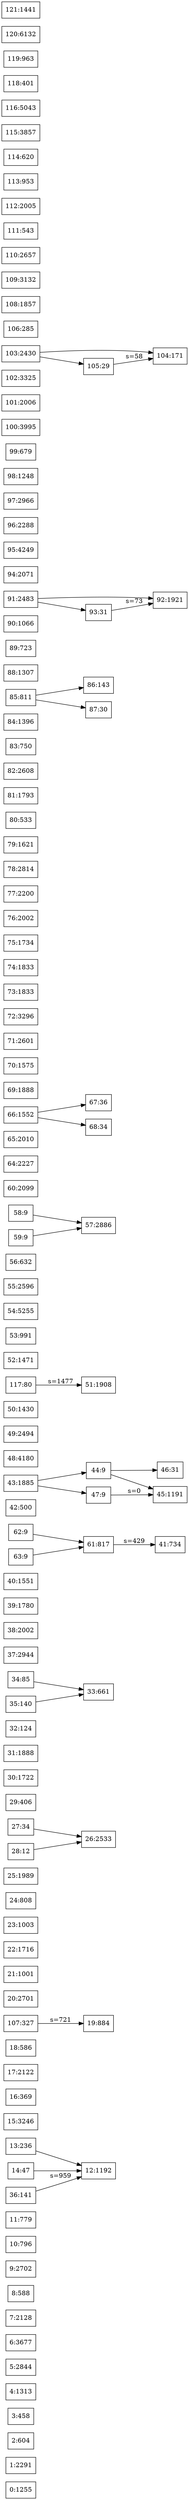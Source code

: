 digraph g { 
	rankdir = LR 
	0 [shape=box, label="0:1255"] 
	1 [shape=box, label="1:2291"] 
	2 [shape=box, label="2:604"] 
	3 [shape=box, label="3:458"] 
	4 [shape=box, label="4:1313"] 
	5 [shape=box, label="5:2844"] 
	6 [shape=box, label="6:3677"] 
	7 [shape=box, label="7:2128"] 
	8 [shape=box, label="8:588"] 
	9 [shape=box, label="9:2702"] 
	10 [shape=box, label="10:796"] 
	11 [shape=box, label="11:779"] 
	12 [shape=box, label="12:1192"] 
	13 [shape=box, label="13:236"] 
	13 -> 12
	14 [shape=box, label="14:47"] 
	14 -> 12
	15 [shape=box, label="15:3246"] 
	16 [shape=box, label="16:369"] 
	17 [shape=box, label="17:2122"] 
	18 [shape=box, label="18:586"] 
	19 [shape=box, label="19:884"] 
	20 [shape=box, label="20:2701"] 
	21 [shape=box, label="21:1001"] 
	22 [shape=box, label="22:1716"] 
	23 [shape=box, label="23:1003"] 
	24 [shape=box, label="24:808"] 
	25 [shape=box, label="25:1989"] 
	26 [shape=box, label="26:2533"] 
	27 [shape=box, label="27:34"] 
	27 -> 26
	28 [shape=box, label="28:12"] 
	28 -> 26
	29 [shape=box, label="29:406"] 
	30 [shape=box, label="30:1722"] 
	31 [shape=box, label="31:1888"] 
	32 [shape=box, label="32:124"] 
	33 [shape=box, label="33:661"] 
	34 [shape=box, label="34:85"] 
	34 -> 33
	35 [shape=box, label="35:140"] 
	35 -> 33
	36 [shape=box, label="36:141"] 
	36 -> 12 [label="s=959"] 
	37 [shape=box, label="37:2944"] 
	38 [shape=box, label="38:2002"] 
	39 [shape=box, label="39:1780"] 
	40 [shape=box, label="40:1551"] 
	41 [shape=box, label="41:734"] 
	42 [shape=box, label="42:500"] 
	43 [shape=box, label="43:1885"] 
	43 -> 44
	43 -> 47
	44 [shape=box, label="44:9"] 
	44 -> 45
	44 -> 46
	45 [shape=box, label="45:1191"] 
	46 [shape=box, label="46:31"] 
	47 [shape=box, label="47:9"] 
	47 -> 45 [label="s=0"] 
	48 [shape=box, label="48:4180"] 
	49 [shape=box, label="49:2494"] 
	50 [shape=box, label="50:1430"] 
	51 [shape=box, label="51:1908"] 
	52 [shape=box, label="52:1471"] 
	53 [shape=box, label="53:991"] 
	54 [shape=box, label="54:5255"] 
	55 [shape=box, label="55:2596"] 
	56 [shape=box, label="56:632"] 
	57 [shape=box, label="57:2886"] 
	58 [shape=box, label="58:9"] 
	58 -> 57
	59 [shape=box, label="59:9"] 
	59 -> 57
	60 [shape=box, label="60:2099"] 
	61 [shape=box, label="61:817"] 
	61 -> 41 [label="s=429"] 
	62 [shape=box, label="62:9"] 
	62 -> 61
	63 [shape=box, label="63:9"] 
	63 -> 61
	64 [shape=box, label="64:2227"] 
	65 [shape=box, label="65:2010"] 
	66 [shape=box, label="66:1552"] 
	66 -> 67
	66 -> 68
	67 [shape=box, label="67:36"] 
	68 [shape=box, label="68:34"] 
	69 [shape=box, label="69:1888"] 
	70 [shape=box, label="70:1575"] 
	71 [shape=box, label="71:2601"] 
	72 [shape=box, label="72:3296"] 
	73 [shape=box, label="73:1833"] 
	74 [shape=box, label="74:1833"] 
	75 [shape=box, label="75:1734"] 
	76 [shape=box, label="76:2002"] 
	77 [shape=box, label="77:2200"] 
	78 [shape=box, label="78:2814"] 
	79 [shape=box, label="79:1621"] 
	80 [shape=box, label="80:533"] 
	81 [shape=box, label="81:1793"] 
	82 [shape=box, label="82:2608"] 
	83 [shape=box, label="83:750"] 
	84 [shape=box, label="84:1396"] 
	85 [shape=box, label="85:811"] 
	85 -> 86
	85 -> 87
	86 [shape=box, label="86:143"] 
	87 [shape=box, label="87:30"] 
	88 [shape=box, label="88:1307"] 
	89 [shape=box, label="89:723"] 
	90 [shape=box, label="90:1066"] 
	91 [shape=box, label="91:2483"] 
	91 -> 92
	91 -> 93
	92 [shape=box, label="92:1921"] 
	93 [shape=box, label="93:31"] 
	93 -> 92 [label="s=73"] 
	94 [shape=box, label="94:2071"] 
	95 [shape=box, label="95:4249"] 
	96 [shape=box, label="96:2288"] 
	97 [shape=box, label="97:2966"] 
	98 [shape=box, label="98:1248"] 
	99 [shape=box, label="99:679"] 
	100 [shape=box, label="100:3995"] 
	101 [shape=box, label="101:2006"] 
	102 [shape=box, label="102:3325"] 
	103 [shape=box, label="103:2430"] 
	103 -> 104
	103 -> 105
	104 [shape=box, label="104:171"] 
	105 [shape=box, label="105:29"] 
	105 -> 104 [label="s=58"] 
	106 [shape=box, label="106:285"] 
	107 [shape=box, label="107:327"] 
	107 -> 19 [label="s=721"] 
	108 [shape=box, label="108:1857"] 
	109 [shape=box, label="109:3132"] 
	110 [shape=box, label="110:2657"] 
	111 [shape=box, label="111:543"] 
	112 [shape=box, label="112:2005"] 
	113 [shape=box, label="113:953"] 
	114 [shape=box, label="114:620"] 
	115 [shape=box, label="115:3857"] 
	116 [shape=box, label="116:5043"] 
	117 [shape=box, label="117:80"] 
	117 -> 51 [label="s=1477"] 
	118 [shape=box, label="118:401"] 
	119 [shape=box, label="119:963"] 
	120 [shape=box, label="120:6132"] 
	121 [shape=box, label="121:1441"] 
} 
